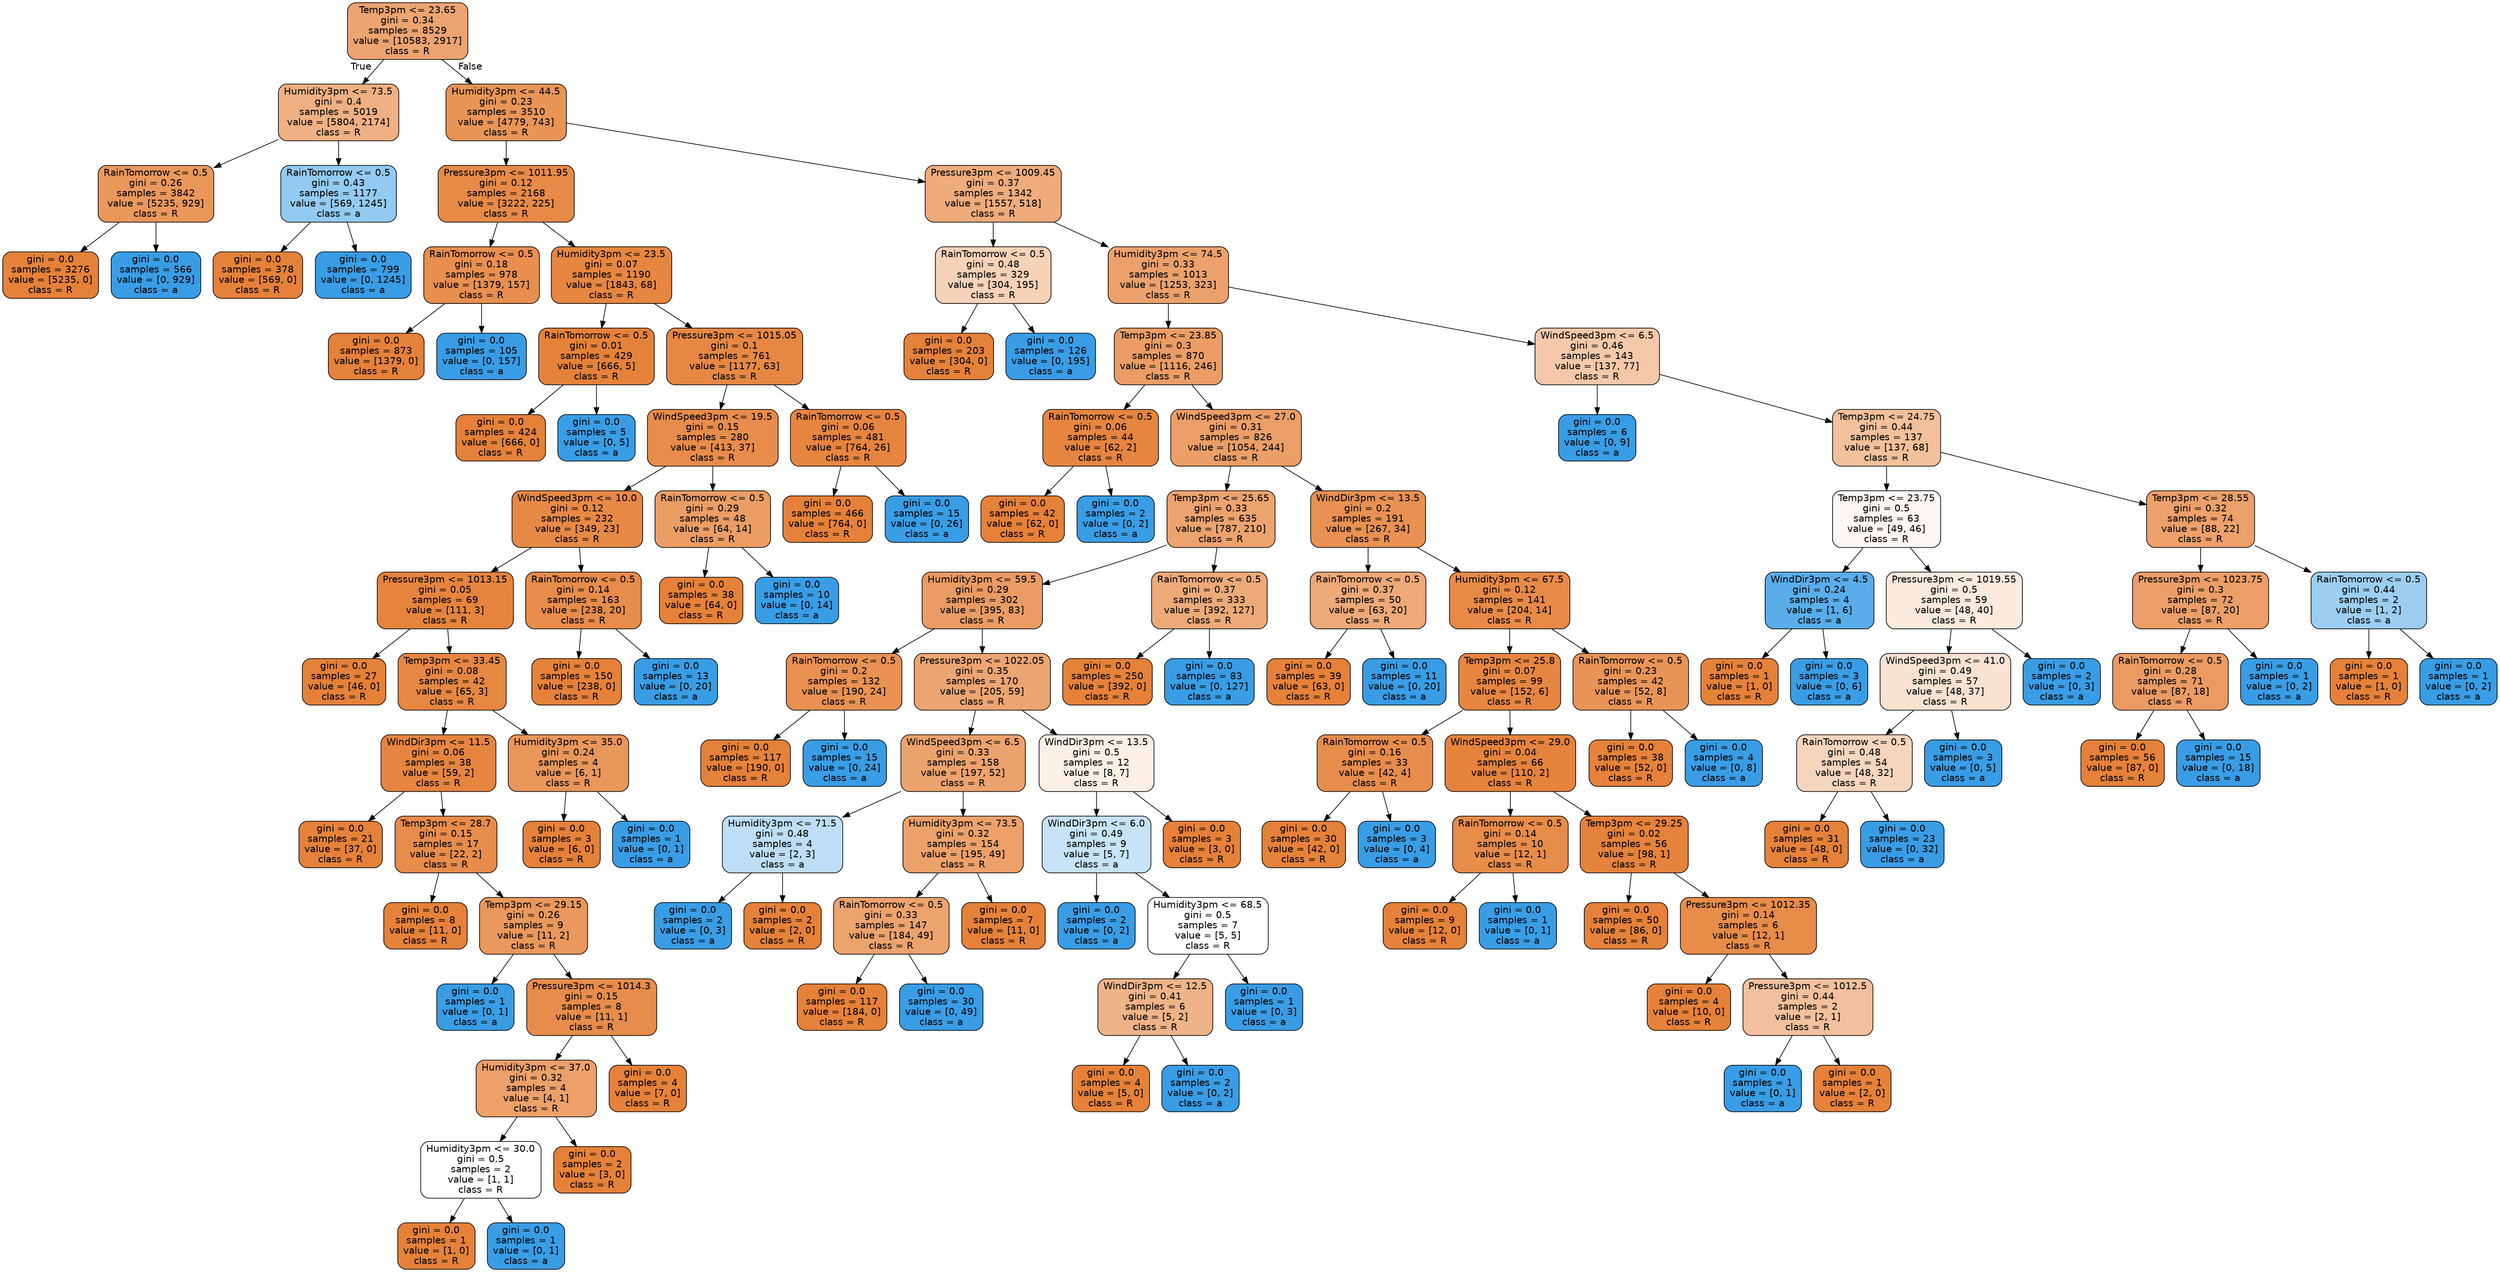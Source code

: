 digraph Tree {
node [shape=box, style="filled, rounded", color="black", fontname="helvetica"] ;
edge [fontname="helvetica"] ;
0 [label="Temp3pm <= 23.65\ngini = 0.34\nsamples = 8529\nvalue = [10583, 2917]\nclass = R", fillcolor="#eca470"] ;
1 [label="Humidity3pm <= 73.5\ngini = 0.4\nsamples = 5019\nvalue = [5804, 2174]\nclass = R", fillcolor="#efb083"] ;
0 -> 1 [labeldistance=2.5, labelangle=45, headlabel="True"] ;
2 [label="RainTomorrow <= 0.5\ngini = 0.26\nsamples = 3842\nvalue = [5235, 929]\nclass = R", fillcolor="#ea975c"] ;
1 -> 2 ;
3 [label="gini = 0.0\nsamples = 3276\nvalue = [5235, 0]\nclass = R", fillcolor="#e58139"] ;
2 -> 3 ;
4 [label="gini = 0.0\nsamples = 566\nvalue = [0, 929]\nclass = a", fillcolor="#399de5"] ;
2 -> 4 ;
5 [label="RainTomorrow <= 0.5\ngini = 0.43\nsamples = 1177\nvalue = [569, 1245]\nclass = a", fillcolor="#93caf1"] ;
1 -> 5 ;
6 [label="gini = 0.0\nsamples = 378\nvalue = [569, 0]\nclass = R", fillcolor="#e58139"] ;
5 -> 6 ;
7 [label="gini = 0.0\nsamples = 799\nvalue = [0, 1245]\nclass = a", fillcolor="#399de5"] ;
5 -> 7 ;
8 [label="Humidity3pm <= 44.5\ngini = 0.23\nsamples = 3510\nvalue = [4779, 743]\nclass = R", fillcolor="#e99558"] ;
0 -> 8 [labeldistance=2.5, labelangle=-45, headlabel="False"] ;
9 [label="Pressure3pm <= 1011.95\ngini = 0.12\nsamples = 2168\nvalue = [3222, 225]\nclass = R", fillcolor="#e78a47"] ;
8 -> 9 ;
10 [label="RainTomorrow <= 0.5\ngini = 0.18\nsamples = 978\nvalue = [1379, 157]\nclass = R", fillcolor="#e88f50"] ;
9 -> 10 ;
11 [label="gini = 0.0\nsamples = 873\nvalue = [1379, 0]\nclass = R", fillcolor="#e58139"] ;
10 -> 11 ;
12 [label="gini = 0.0\nsamples = 105\nvalue = [0, 157]\nclass = a", fillcolor="#399de5"] ;
10 -> 12 ;
13 [label="Humidity3pm <= 23.5\ngini = 0.07\nsamples = 1190\nvalue = [1843, 68]\nclass = R", fillcolor="#e68640"] ;
9 -> 13 ;
14 [label="RainTomorrow <= 0.5\ngini = 0.01\nsamples = 429\nvalue = [666, 5]\nclass = R", fillcolor="#e5823a"] ;
13 -> 14 ;
15 [label="gini = 0.0\nsamples = 424\nvalue = [666, 0]\nclass = R", fillcolor="#e58139"] ;
14 -> 15 ;
16 [label="gini = 0.0\nsamples = 5\nvalue = [0, 5]\nclass = a", fillcolor="#399de5"] ;
14 -> 16 ;
17 [label="Pressure3pm <= 1015.05\ngini = 0.1\nsamples = 761\nvalue = [1177, 63]\nclass = R", fillcolor="#e68844"] ;
13 -> 17 ;
18 [label="WindSpeed3pm <= 19.5\ngini = 0.15\nsamples = 280\nvalue = [413, 37]\nclass = R", fillcolor="#e78c4b"] ;
17 -> 18 ;
19 [label="WindSpeed3pm <= 10.0\ngini = 0.12\nsamples = 232\nvalue = [349, 23]\nclass = R", fillcolor="#e78946"] ;
18 -> 19 ;
20 [label="Pressure3pm <= 1013.15\ngini = 0.05\nsamples = 69\nvalue = [111, 3]\nclass = R", fillcolor="#e6843e"] ;
19 -> 20 ;
21 [label="gini = 0.0\nsamples = 27\nvalue = [46, 0]\nclass = R", fillcolor="#e58139"] ;
20 -> 21 ;
22 [label="Temp3pm <= 33.45\ngini = 0.08\nsamples = 42\nvalue = [65, 3]\nclass = R", fillcolor="#e68742"] ;
20 -> 22 ;
23 [label="WindDir3pm <= 11.5\ngini = 0.06\nsamples = 38\nvalue = [59, 2]\nclass = R", fillcolor="#e68540"] ;
22 -> 23 ;
24 [label="gini = 0.0\nsamples = 21\nvalue = [37, 0]\nclass = R", fillcolor="#e58139"] ;
23 -> 24 ;
25 [label="Temp3pm <= 28.7\ngini = 0.15\nsamples = 17\nvalue = [22, 2]\nclass = R", fillcolor="#e78c4b"] ;
23 -> 25 ;
26 [label="gini = 0.0\nsamples = 8\nvalue = [11, 0]\nclass = R", fillcolor="#e58139"] ;
25 -> 26 ;
27 [label="Temp3pm <= 29.15\ngini = 0.26\nsamples = 9\nvalue = [11, 2]\nclass = R", fillcolor="#ea985d"] ;
25 -> 27 ;
28 [label="gini = 0.0\nsamples = 1\nvalue = [0, 1]\nclass = a", fillcolor="#399de5"] ;
27 -> 28 ;
29 [label="Pressure3pm <= 1014.3\ngini = 0.15\nsamples = 8\nvalue = [11, 1]\nclass = R", fillcolor="#e78c4b"] ;
27 -> 29 ;
30 [label="Humidity3pm <= 37.0\ngini = 0.32\nsamples = 4\nvalue = [4, 1]\nclass = R", fillcolor="#eca06a"] ;
29 -> 30 ;
31 [label="Humidity3pm <= 30.0\ngini = 0.5\nsamples = 2\nvalue = [1, 1]\nclass = R", fillcolor="#ffffff"] ;
30 -> 31 ;
32 [label="gini = 0.0\nsamples = 1\nvalue = [1, 0]\nclass = R", fillcolor="#e58139"] ;
31 -> 32 ;
33 [label="gini = 0.0\nsamples = 1\nvalue = [0, 1]\nclass = a", fillcolor="#399de5"] ;
31 -> 33 ;
34 [label="gini = 0.0\nsamples = 2\nvalue = [3, 0]\nclass = R", fillcolor="#e58139"] ;
30 -> 34 ;
35 [label="gini = 0.0\nsamples = 4\nvalue = [7, 0]\nclass = R", fillcolor="#e58139"] ;
29 -> 35 ;
36 [label="Humidity3pm <= 35.0\ngini = 0.24\nsamples = 4\nvalue = [6, 1]\nclass = R", fillcolor="#e9965a"] ;
22 -> 36 ;
37 [label="gini = 0.0\nsamples = 3\nvalue = [6, 0]\nclass = R", fillcolor="#e58139"] ;
36 -> 37 ;
38 [label="gini = 0.0\nsamples = 1\nvalue = [0, 1]\nclass = a", fillcolor="#399de5"] ;
36 -> 38 ;
39 [label="RainTomorrow <= 0.5\ngini = 0.14\nsamples = 163\nvalue = [238, 20]\nclass = R", fillcolor="#e78c4a"] ;
19 -> 39 ;
40 [label="gini = 0.0\nsamples = 150\nvalue = [238, 0]\nclass = R", fillcolor="#e58139"] ;
39 -> 40 ;
41 [label="gini = 0.0\nsamples = 13\nvalue = [0, 20]\nclass = a", fillcolor="#399de5"] ;
39 -> 41 ;
42 [label="RainTomorrow <= 0.5\ngini = 0.29\nsamples = 48\nvalue = [64, 14]\nclass = R", fillcolor="#eb9d64"] ;
18 -> 42 ;
43 [label="gini = 0.0\nsamples = 38\nvalue = [64, 0]\nclass = R", fillcolor="#e58139"] ;
42 -> 43 ;
44 [label="gini = 0.0\nsamples = 10\nvalue = [0, 14]\nclass = a", fillcolor="#399de5"] ;
42 -> 44 ;
45 [label="RainTomorrow <= 0.5\ngini = 0.06\nsamples = 481\nvalue = [764, 26]\nclass = R", fillcolor="#e68540"] ;
17 -> 45 ;
46 [label="gini = 0.0\nsamples = 466\nvalue = [764, 0]\nclass = R", fillcolor="#e58139"] ;
45 -> 46 ;
47 [label="gini = 0.0\nsamples = 15\nvalue = [0, 26]\nclass = a", fillcolor="#399de5"] ;
45 -> 47 ;
48 [label="Pressure3pm <= 1009.45\ngini = 0.37\nsamples = 1342\nvalue = [1557, 518]\nclass = R", fillcolor="#eeab7b"] ;
8 -> 48 ;
49 [label="RainTomorrow <= 0.5\ngini = 0.48\nsamples = 329\nvalue = [304, 195]\nclass = R", fillcolor="#f6d2b8"] ;
48 -> 49 ;
50 [label="gini = 0.0\nsamples = 203\nvalue = [304, 0]\nclass = R", fillcolor="#e58139"] ;
49 -> 50 ;
51 [label="gini = 0.0\nsamples = 126\nvalue = [0, 195]\nclass = a", fillcolor="#399de5"] ;
49 -> 51 ;
52 [label="Humidity3pm <= 74.5\ngini = 0.33\nsamples = 1013\nvalue = [1253, 323]\nclass = R", fillcolor="#eca16c"] ;
48 -> 52 ;
53 [label="Temp3pm <= 23.85\ngini = 0.3\nsamples = 870\nvalue = [1116, 246]\nclass = R", fillcolor="#eb9d65"] ;
52 -> 53 ;
54 [label="RainTomorrow <= 0.5\ngini = 0.06\nsamples = 44\nvalue = [62, 2]\nclass = R", fillcolor="#e6853f"] ;
53 -> 54 ;
55 [label="gini = 0.0\nsamples = 42\nvalue = [62, 0]\nclass = R", fillcolor="#e58139"] ;
54 -> 55 ;
56 [label="gini = 0.0\nsamples = 2\nvalue = [0, 2]\nclass = a", fillcolor="#399de5"] ;
54 -> 56 ;
57 [label="WindSpeed3pm <= 27.0\ngini = 0.31\nsamples = 826\nvalue = [1054, 244]\nclass = R", fillcolor="#eb9e67"] ;
53 -> 57 ;
58 [label="Temp3pm <= 25.65\ngini = 0.33\nsamples = 635\nvalue = [787, 210]\nclass = R", fillcolor="#eca36e"] ;
57 -> 58 ;
59 [label="Humidity3pm <= 59.5\ngini = 0.29\nsamples = 302\nvalue = [395, 83]\nclass = R", fillcolor="#ea9b63"] ;
58 -> 59 ;
60 [label="RainTomorrow <= 0.5\ngini = 0.2\nsamples = 132\nvalue = [190, 24]\nclass = R", fillcolor="#e89152"] ;
59 -> 60 ;
61 [label="gini = 0.0\nsamples = 117\nvalue = [190, 0]\nclass = R", fillcolor="#e58139"] ;
60 -> 61 ;
62 [label="gini = 0.0\nsamples = 15\nvalue = [0, 24]\nclass = a", fillcolor="#399de5"] ;
60 -> 62 ;
63 [label="Pressure3pm <= 1022.05\ngini = 0.35\nsamples = 170\nvalue = [205, 59]\nclass = R", fillcolor="#eca572"] ;
59 -> 63 ;
64 [label="WindSpeed3pm <= 6.5\ngini = 0.33\nsamples = 158\nvalue = [197, 52]\nclass = R", fillcolor="#eca26d"] ;
63 -> 64 ;
65 [label="Humidity3pm <= 71.5\ngini = 0.48\nsamples = 4\nvalue = [2, 3]\nclass = a", fillcolor="#bddef6"] ;
64 -> 65 ;
66 [label="gini = 0.0\nsamples = 2\nvalue = [0, 3]\nclass = a", fillcolor="#399de5"] ;
65 -> 66 ;
67 [label="gini = 0.0\nsamples = 2\nvalue = [2, 0]\nclass = R", fillcolor="#e58139"] ;
65 -> 67 ;
68 [label="Humidity3pm <= 73.5\ngini = 0.32\nsamples = 154\nvalue = [195, 49]\nclass = R", fillcolor="#eca16b"] ;
64 -> 68 ;
69 [label="RainTomorrow <= 0.5\ngini = 0.33\nsamples = 147\nvalue = [184, 49]\nclass = R", fillcolor="#eca36e"] ;
68 -> 69 ;
70 [label="gini = 0.0\nsamples = 117\nvalue = [184, 0]\nclass = R", fillcolor="#e58139"] ;
69 -> 70 ;
71 [label="gini = 0.0\nsamples = 30\nvalue = [0, 49]\nclass = a", fillcolor="#399de5"] ;
69 -> 71 ;
72 [label="gini = 0.0\nsamples = 7\nvalue = [11, 0]\nclass = R", fillcolor="#e58139"] ;
68 -> 72 ;
73 [label="WindDir3pm <= 13.5\ngini = 0.5\nsamples = 12\nvalue = [8, 7]\nclass = R", fillcolor="#fcefe6"] ;
63 -> 73 ;
74 [label="WindDir3pm <= 6.0\ngini = 0.49\nsamples = 9\nvalue = [5, 7]\nclass = a", fillcolor="#c6e3f8"] ;
73 -> 74 ;
75 [label="gini = 0.0\nsamples = 2\nvalue = [0, 2]\nclass = a", fillcolor="#399de5"] ;
74 -> 75 ;
76 [label="Humidity3pm <= 68.5\ngini = 0.5\nsamples = 7\nvalue = [5, 5]\nclass = R", fillcolor="#ffffff"] ;
74 -> 76 ;
77 [label="WindDir3pm <= 12.5\ngini = 0.41\nsamples = 6\nvalue = [5, 2]\nclass = R", fillcolor="#efb388"] ;
76 -> 77 ;
78 [label="gini = 0.0\nsamples = 4\nvalue = [5, 0]\nclass = R", fillcolor="#e58139"] ;
77 -> 78 ;
79 [label="gini = 0.0\nsamples = 2\nvalue = [0, 2]\nclass = a", fillcolor="#399de5"] ;
77 -> 79 ;
80 [label="gini = 0.0\nsamples = 1\nvalue = [0, 3]\nclass = a", fillcolor="#399de5"] ;
76 -> 80 ;
81 [label="gini = 0.0\nsamples = 3\nvalue = [3, 0]\nclass = R", fillcolor="#e58139"] ;
73 -> 81 ;
82 [label="RainTomorrow <= 0.5\ngini = 0.37\nsamples = 333\nvalue = [392, 127]\nclass = R", fillcolor="#edaa79"] ;
58 -> 82 ;
83 [label="gini = 0.0\nsamples = 250\nvalue = [392, 0]\nclass = R", fillcolor="#e58139"] ;
82 -> 83 ;
84 [label="gini = 0.0\nsamples = 83\nvalue = [0, 127]\nclass = a", fillcolor="#399de5"] ;
82 -> 84 ;
85 [label="WindDir3pm <= 13.5\ngini = 0.2\nsamples = 191\nvalue = [267, 34]\nclass = R", fillcolor="#e89152"] ;
57 -> 85 ;
86 [label="RainTomorrow <= 0.5\ngini = 0.37\nsamples = 50\nvalue = [63, 20]\nclass = R", fillcolor="#eda978"] ;
85 -> 86 ;
87 [label="gini = 0.0\nsamples = 39\nvalue = [63, 0]\nclass = R", fillcolor="#e58139"] ;
86 -> 87 ;
88 [label="gini = 0.0\nsamples = 11\nvalue = [0, 20]\nclass = a", fillcolor="#399de5"] ;
86 -> 88 ;
89 [label="Humidity3pm <= 67.5\ngini = 0.12\nsamples = 141\nvalue = [204, 14]\nclass = R", fillcolor="#e78a47"] ;
85 -> 89 ;
90 [label="Temp3pm <= 25.8\ngini = 0.07\nsamples = 99\nvalue = [152, 6]\nclass = R", fillcolor="#e68641"] ;
89 -> 90 ;
91 [label="RainTomorrow <= 0.5\ngini = 0.16\nsamples = 33\nvalue = [42, 4]\nclass = R", fillcolor="#e78d4c"] ;
90 -> 91 ;
92 [label="gini = 0.0\nsamples = 30\nvalue = [42, 0]\nclass = R", fillcolor="#e58139"] ;
91 -> 92 ;
93 [label="gini = 0.0\nsamples = 3\nvalue = [0, 4]\nclass = a", fillcolor="#399de5"] ;
91 -> 93 ;
94 [label="WindSpeed3pm <= 29.0\ngini = 0.04\nsamples = 66\nvalue = [110, 2]\nclass = R", fillcolor="#e5833d"] ;
90 -> 94 ;
95 [label="RainTomorrow <= 0.5\ngini = 0.14\nsamples = 10\nvalue = [12, 1]\nclass = R", fillcolor="#e78c49"] ;
94 -> 95 ;
96 [label="gini = 0.0\nsamples = 9\nvalue = [12, 0]\nclass = R", fillcolor="#e58139"] ;
95 -> 96 ;
97 [label="gini = 0.0\nsamples = 1\nvalue = [0, 1]\nclass = a", fillcolor="#399de5"] ;
95 -> 97 ;
98 [label="Temp3pm <= 29.25\ngini = 0.02\nsamples = 56\nvalue = [98, 1]\nclass = R", fillcolor="#e5823b"] ;
94 -> 98 ;
99 [label="gini = 0.0\nsamples = 50\nvalue = [86, 0]\nclass = R", fillcolor="#e58139"] ;
98 -> 99 ;
100 [label="Pressure3pm <= 1012.35\ngini = 0.14\nsamples = 6\nvalue = [12, 1]\nclass = R", fillcolor="#e78c49"] ;
98 -> 100 ;
101 [label="gini = 0.0\nsamples = 4\nvalue = [10, 0]\nclass = R", fillcolor="#e58139"] ;
100 -> 101 ;
102 [label="Pressure3pm <= 1012.5\ngini = 0.44\nsamples = 2\nvalue = [2, 1]\nclass = R", fillcolor="#f2c09c"] ;
100 -> 102 ;
103 [label="gini = 0.0\nsamples = 1\nvalue = [0, 1]\nclass = a", fillcolor="#399de5"] ;
102 -> 103 ;
104 [label="gini = 0.0\nsamples = 1\nvalue = [2, 0]\nclass = R", fillcolor="#e58139"] ;
102 -> 104 ;
105 [label="RainTomorrow <= 0.5\ngini = 0.23\nsamples = 42\nvalue = [52, 8]\nclass = R", fillcolor="#e99457"] ;
89 -> 105 ;
106 [label="gini = 0.0\nsamples = 38\nvalue = [52, 0]\nclass = R", fillcolor="#e58139"] ;
105 -> 106 ;
107 [label="gini = 0.0\nsamples = 4\nvalue = [0, 8]\nclass = a", fillcolor="#399de5"] ;
105 -> 107 ;
108 [label="WindSpeed3pm <= 6.5\ngini = 0.46\nsamples = 143\nvalue = [137, 77]\nclass = R", fillcolor="#f4c8a8"] ;
52 -> 108 ;
109 [label="gini = 0.0\nsamples = 6\nvalue = [0, 9]\nclass = a", fillcolor="#399de5"] ;
108 -> 109 ;
110 [label="Temp3pm <= 24.75\ngini = 0.44\nsamples = 137\nvalue = [137, 68]\nclass = R", fillcolor="#f2c09b"] ;
108 -> 110 ;
111 [label="Temp3pm <= 23.75\ngini = 0.5\nsamples = 63\nvalue = [49, 46]\nclass = R", fillcolor="#fdf7f3"] ;
110 -> 111 ;
112 [label="WindDir3pm <= 4.5\ngini = 0.24\nsamples = 4\nvalue = [1, 6]\nclass = a", fillcolor="#5aade9"] ;
111 -> 112 ;
113 [label="gini = 0.0\nsamples = 1\nvalue = [1, 0]\nclass = R", fillcolor="#e58139"] ;
112 -> 113 ;
114 [label="gini = 0.0\nsamples = 3\nvalue = [0, 6]\nclass = a", fillcolor="#399de5"] ;
112 -> 114 ;
115 [label="Pressure3pm <= 1019.55\ngini = 0.5\nsamples = 59\nvalue = [48, 40]\nclass = R", fillcolor="#fbeade"] ;
111 -> 115 ;
116 [label="WindSpeed3pm <= 41.0\ngini = 0.49\nsamples = 57\nvalue = [48, 37]\nclass = R", fillcolor="#f9e2d2"] ;
115 -> 116 ;
117 [label="RainTomorrow <= 0.5\ngini = 0.48\nsamples = 54\nvalue = [48, 32]\nclass = R", fillcolor="#f6d5bd"] ;
116 -> 117 ;
118 [label="gini = 0.0\nsamples = 31\nvalue = [48, 0]\nclass = R", fillcolor="#e58139"] ;
117 -> 118 ;
119 [label="gini = 0.0\nsamples = 23\nvalue = [0, 32]\nclass = a", fillcolor="#399de5"] ;
117 -> 119 ;
120 [label="gini = 0.0\nsamples = 3\nvalue = [0, 5]\nclass = a", fillcolor="#399de5"] ;
116 -> 120 ;
121 [label="gini = 0.0\nsamples = 2\nvalue = [0, 3]\nclass = a", fillcolor="#399de5"] ;
115 -> 121 ;
122 [label="Temp3pm <= 28.55\ngini = 0.32\nsamples = 74\nvalue = [88, 22]\nclass = R", fillcolor="#eca06a"] ;
110 -> 122 ;
123 [label="Pressure3pm <= 1023.75\ngini = 0.3\nsamples = 72\nvalue = [87, 20]\nclass = R", fillcolor="#eb9e67"] ;
122 -> 123 ;
124 [label="RainTomorrow <= 0.5\ngini = 0.28\nsamples = 71\nvalue = [87, 18]\nclass = R", fillcolor="#ea9b62"] ;
123 -> 124 ;
125 [label="gini = 0.0\nsamples = 56\nvalue = [87, 0]\nclass = R", fillcolor="#e58139"] ;
124 -> 125 ;
126 [label="gini = 0.0\nsamples = 15\nvalue = [0, 18]\nclass = a", fillcolor="#399de5"] ;
124 -> 126 ;
127 [label="gini = 0.0\nsamples = 1\nvalue = [0, 2]\nclass = a", fillcolor="#399de5"] ;
123 -> 127 ;
128 [label="RainTomorrow <= 0.5\ngini = 0.44\nsamples = 2\nvalue = [1, 2]\nclass = a", fillcolor="#9ccef2"] ;
122 -> 128 ;
129 [label="gini = 0.0\nsamples = 1\nvalue = [1, 0]\nclass = R", fillcolor="#e58139"] ;
128 -> 129 ;
130 [label="gini = 0.0\nsamples = 1\nvalue = [0, 2]\nclass = a", fillcolor="#399de5"] ;
128 -> 130 ;
}